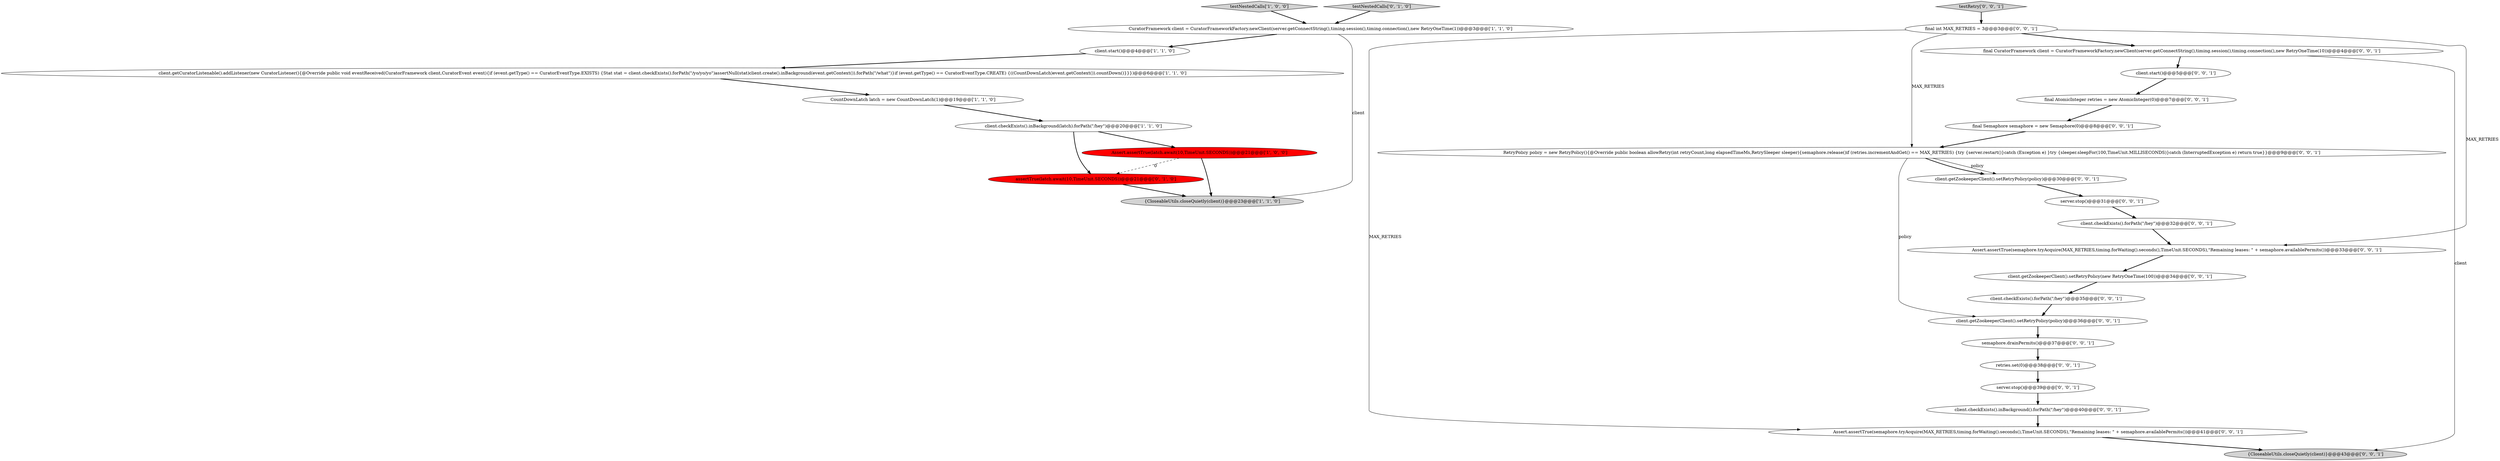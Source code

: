digraph {
4 [style = filled, label = "Assert.assertTrue(latch.await(10,TimeUnit.SECONDS))@@@21@@@['1', '0', '0']", fillcolor = red, shape = ellipse image = "AAA1AAABBB1BBB"];
23 [style = filled, label = "client.start()@@@5@@@['0', '0', '1']", fillcolor = white, shape = ellipse image = "AAA0AAABBB3BBB"];
5 [style = filled, label = "client.getCuratorListenable().addListener(new CuratorListener(){@Override public void eventReceived(CuratorFramework client,CuratorEvent event){if (event.getType() == CuratorEventType.EXISTS) {Stat stat = client.checkExists().forPath(\"/yo/yo/yo\")assertNull(stat)client.create().inBackground(event.getContext()).forPath(\"/what\")}if (event.getType() == CuratorEventType.CREATE) {((CountDownLatch)event.getContext()).countDown()}}})@@@6@@@['1', '1', '0']", fillcolor = white, shape = ellipse image = "AAA0AAABBB1BBB"];
13 [style = filled, label = "Assert.assertTrue(semaphore.tryAcquire(MAX_RETRIES,timing.forWaiting().seconds(),TimeUnit.SECONDS),\"Remaining leases: \" + semaphore.availablePermits())@@@41@@@['0', '0', '1']", fillcolor = white, shape = ellipse image = "AAA0AAABBB3BBB"];
15 [style = filled, label = "server.stop()@@@39@@@['0', '0', '1']", fillcolor = white, shape = ellipse image = "AAA0AAABBB3BBB"];
20 [style = filled, label = "final int MAX_RETRIES = 3@@@3@@@['0', '0', '1']", fillcolor = white, shape = ellipse image = "AAA0AAABBB3BBB"];
12 [style = filled, label = "client.checkExists().forPath(\"/hey\")@@@32@@@['0', '0', '1']", fillcolor = white, shape = ellipse image = "AAA0AAABBB3BBB"];
3 [style = filled, label = "CuratorFramework client = CuratorFrameworkFactory.newClient(server.getConnectString(),timing.session(),timing.connection(),new RetryOneTime(1))@@@3@@@['1', '1', '0']", fillcolor = white, shape = ellipse image = "AAA0AAABBB1BBB"];
18 [style = filled, label = "RetryPolicy policy = new RetryPolicy(){@Override public boolean allowRetry(int retryCount,long elapsedTimeMs,RetrySleeper sleeper){semaphore.release()if (retries.incrementAndGet() == MAX_RETRIES) {try {server.restart()}catch (Exception e) }try {sleeper.sleepFor(100,TimeUnit.MILLISECONDS)}catch (InterruptedException e) return true}}@@@9@@@['0', '0', '1']", fillcolor = white, shape = ellipse image = "AAA0AAABBB3BBB"];
27 [style = filled, label = "final AtomicInteger retries = new AtomicInteger(0)@@@7@@@['0', '0', '1']", fillcolor = white, shape = ellipse image = "AAA0AAABBB3BBB"];
17 [style = filled, label = "testRetry['0', '0', '1']", fillcolor = lightgray, shape = diamond image = "AAA0AAABBB3BBB"];
22 [style = filled, label = "client.checkExists().inBackground().forPath(\"/hey\")@@@40@@@['0', '0', '1']", fillcolor = white, shape = ellipse image = "AAA0AAABBB3BBB"];
29 [style = filled, label = "Assert.assertTrue(semaphore.tryAcquire(MAX_RETRIES,timing.forWaiting().seconds(),TimeUnit.SECONDS),\"Remaining leases: \" + semaphore.availablePermits())@@@33@@@['0', '0', '1']", fillcolor = white, shape = ellipse image = "AAA0AAABBB3BBB"];
0 [style = filled, label = "client.start()@@@4@@@['1', '1', '0']", fillcolor = white, shape = ellipse image = "AAA0AAABBB1BBB"];
19 [style = filled, label = "server.stop()@@@31@@@['0', '0', '1']", fillcolor = white, shape = ellipse image = "AAA0AAABBB3BBB"];
2 [style = filled, label = "testNestedCalls['1', '0', '0']", fillcolor = lightgray, shape = diamond image = "AAA0AAABBB1BBB"];
24 [style = filled, label = "retries.set(0)@@@38@@@['0', '0', '1']", fillcolor = white, shape = ellipse image = "AAA0AAABBB3BBB"];
21 [style = filled, label = "client.checkExists().forPath(\"/hey\")@@@35@@@['0', '0', '1']", fillcolor = white, shape = ellipse image = "AAA0AAABBB3BBB"];
8 [style = filled, label = "assertTrue(latch.await(10,TimeUnit.SECONDS))@@@21@@@['0', '1', '0']", fillcolor = red, shape = ellipse image = "AAA1AAABBB2BBB"];
11 [style = filled, label = "client.getZookeeperClient().setRetryPolicy(policy)@@@36@@@['0', '0', '1']", fillcolor = white, shape = ellipse image = "AAA0AAABBB3BBB"];
7 [style = filled, label = "{CloseableUtils.closeQuietly(client)}@@@23@@@['1', '1', '0']", fillcolor = lightgray, shape = ellipse image = "AAA0AAABBB1BBB"];
10 [style = filled, label = "{CloseableUtils.closeQuietly(client)}@@@43@@@['0', '0', '1']", fillcolor = lightgray, shape = ellipse image = "AAA0AAABBB3BBB"];
6 [style = filled, label = "CountDownLatch latch = new CountDownLatch(1)@@@19@@@['1', '1', '0']", fillcolor = white, shape = ellipse image = "AAA0AAABBB1BBB"];
26 [style = filled, label = "semaphore.drainPermits()@@@37@@@['0', '0', '1']", fillcolor = white, shape = ellipse image = "AAA0AAABBB3BBB"];
16 [style = filled, label = "client.getZookeeperClient().setRetryPolicy(new RetryOneTime(100))@@@34@@@['0', '0', '1']", fillcolor = white, shape = ellipse image = "AAA0AAABBB3BBB"];
1 [style = filled, label = "client.checkExists().inBackground(latch).forPath(\"/hey\")@@@20@@@['1', '1', '0']", fillcolor = white, shape = ellipse image = "AAA0AAABBB1BBB"];
25 [style = filled, label = "client.getZookeeperClient().setRetryPolicy(policy)@@@30@@@['0', '0', '1']", fillcolor = white, shape = ellipse image = "AAA0AAABBB3BBB"];
9 [style = filled, label = "testNestedCalls['0', '1', '0']", fillcolor = lightgray, shape = diamond image = "AAA0AAABBB2BBB"];
14 [style = filled, label = "final Semaphore semaphore = new Semaphore(0)@@@8@@@['0', '0', '1']", fillcolor = white, shape = ellipse image = "AAA0AAABBB3BBB"];
28 [style = filled, label = "final CuratorFramework client = CuratorFrameworkFactory.newClient(server.getConnectString(),timing.session(),timing.connection(),new RetryOneTime(10))@@@4@@@['0', '0', '1']", fillcolor = white, shape = ellipse image = "AAA0AAABBB3BBB"];
18->25 [style = solid, label="policy"];
13->10 [style = bold, label=""];
1->4 [style = bold, label=""];
18->11 [style = solid, label="policy"];
28->10 [style = solid, label="client"];
1->8 [style = bold, label=""];
3->7 [style = solid, label="client"];
23->27 [style = bold, label=""];
27->14 [style = bold, label=""];
19->12 [style = bold, label=""];
2->3 [style = bold, label=""];
20->28 [style = bold, label=""];
26->24 [style = bold, label=""];
4->7 [style = bold, label=""];
3->0 [style = bold, label=""];
8->7 [style = bold, label=""];
15->22 [style = bold, label=""];
20->18 [style = solid, label="MAX_RETRIES"];
6->1 [style = bold, label=""];
11->26 [style = bold, label=""];
12->29 [style = bold, label=""];
20->29 [style = solid, label="MAX_RETRIES"];
5->6 [style = bold, label=""];
21->11 [style = bold, label=""];
28->23 [style = bold, label=""];
16->21 [style = bold, label=""];
25->19 [style = bold, label=""];
4->8 [style = dashed, label="0"];
18->25 [style = bold, label=""];
9->3 [style = bold, label=""];
14->18 [style = bold, label=""];
20->13 [style = solid, label="MAX_RETRIES"];
29->16 [style = bold, label=""];
22->13 [style = bold, label=""];
0->5 [style = bold, label=""];
17->20 [style = bold, label=""];
24->15 [style = bold, label=""];
}
